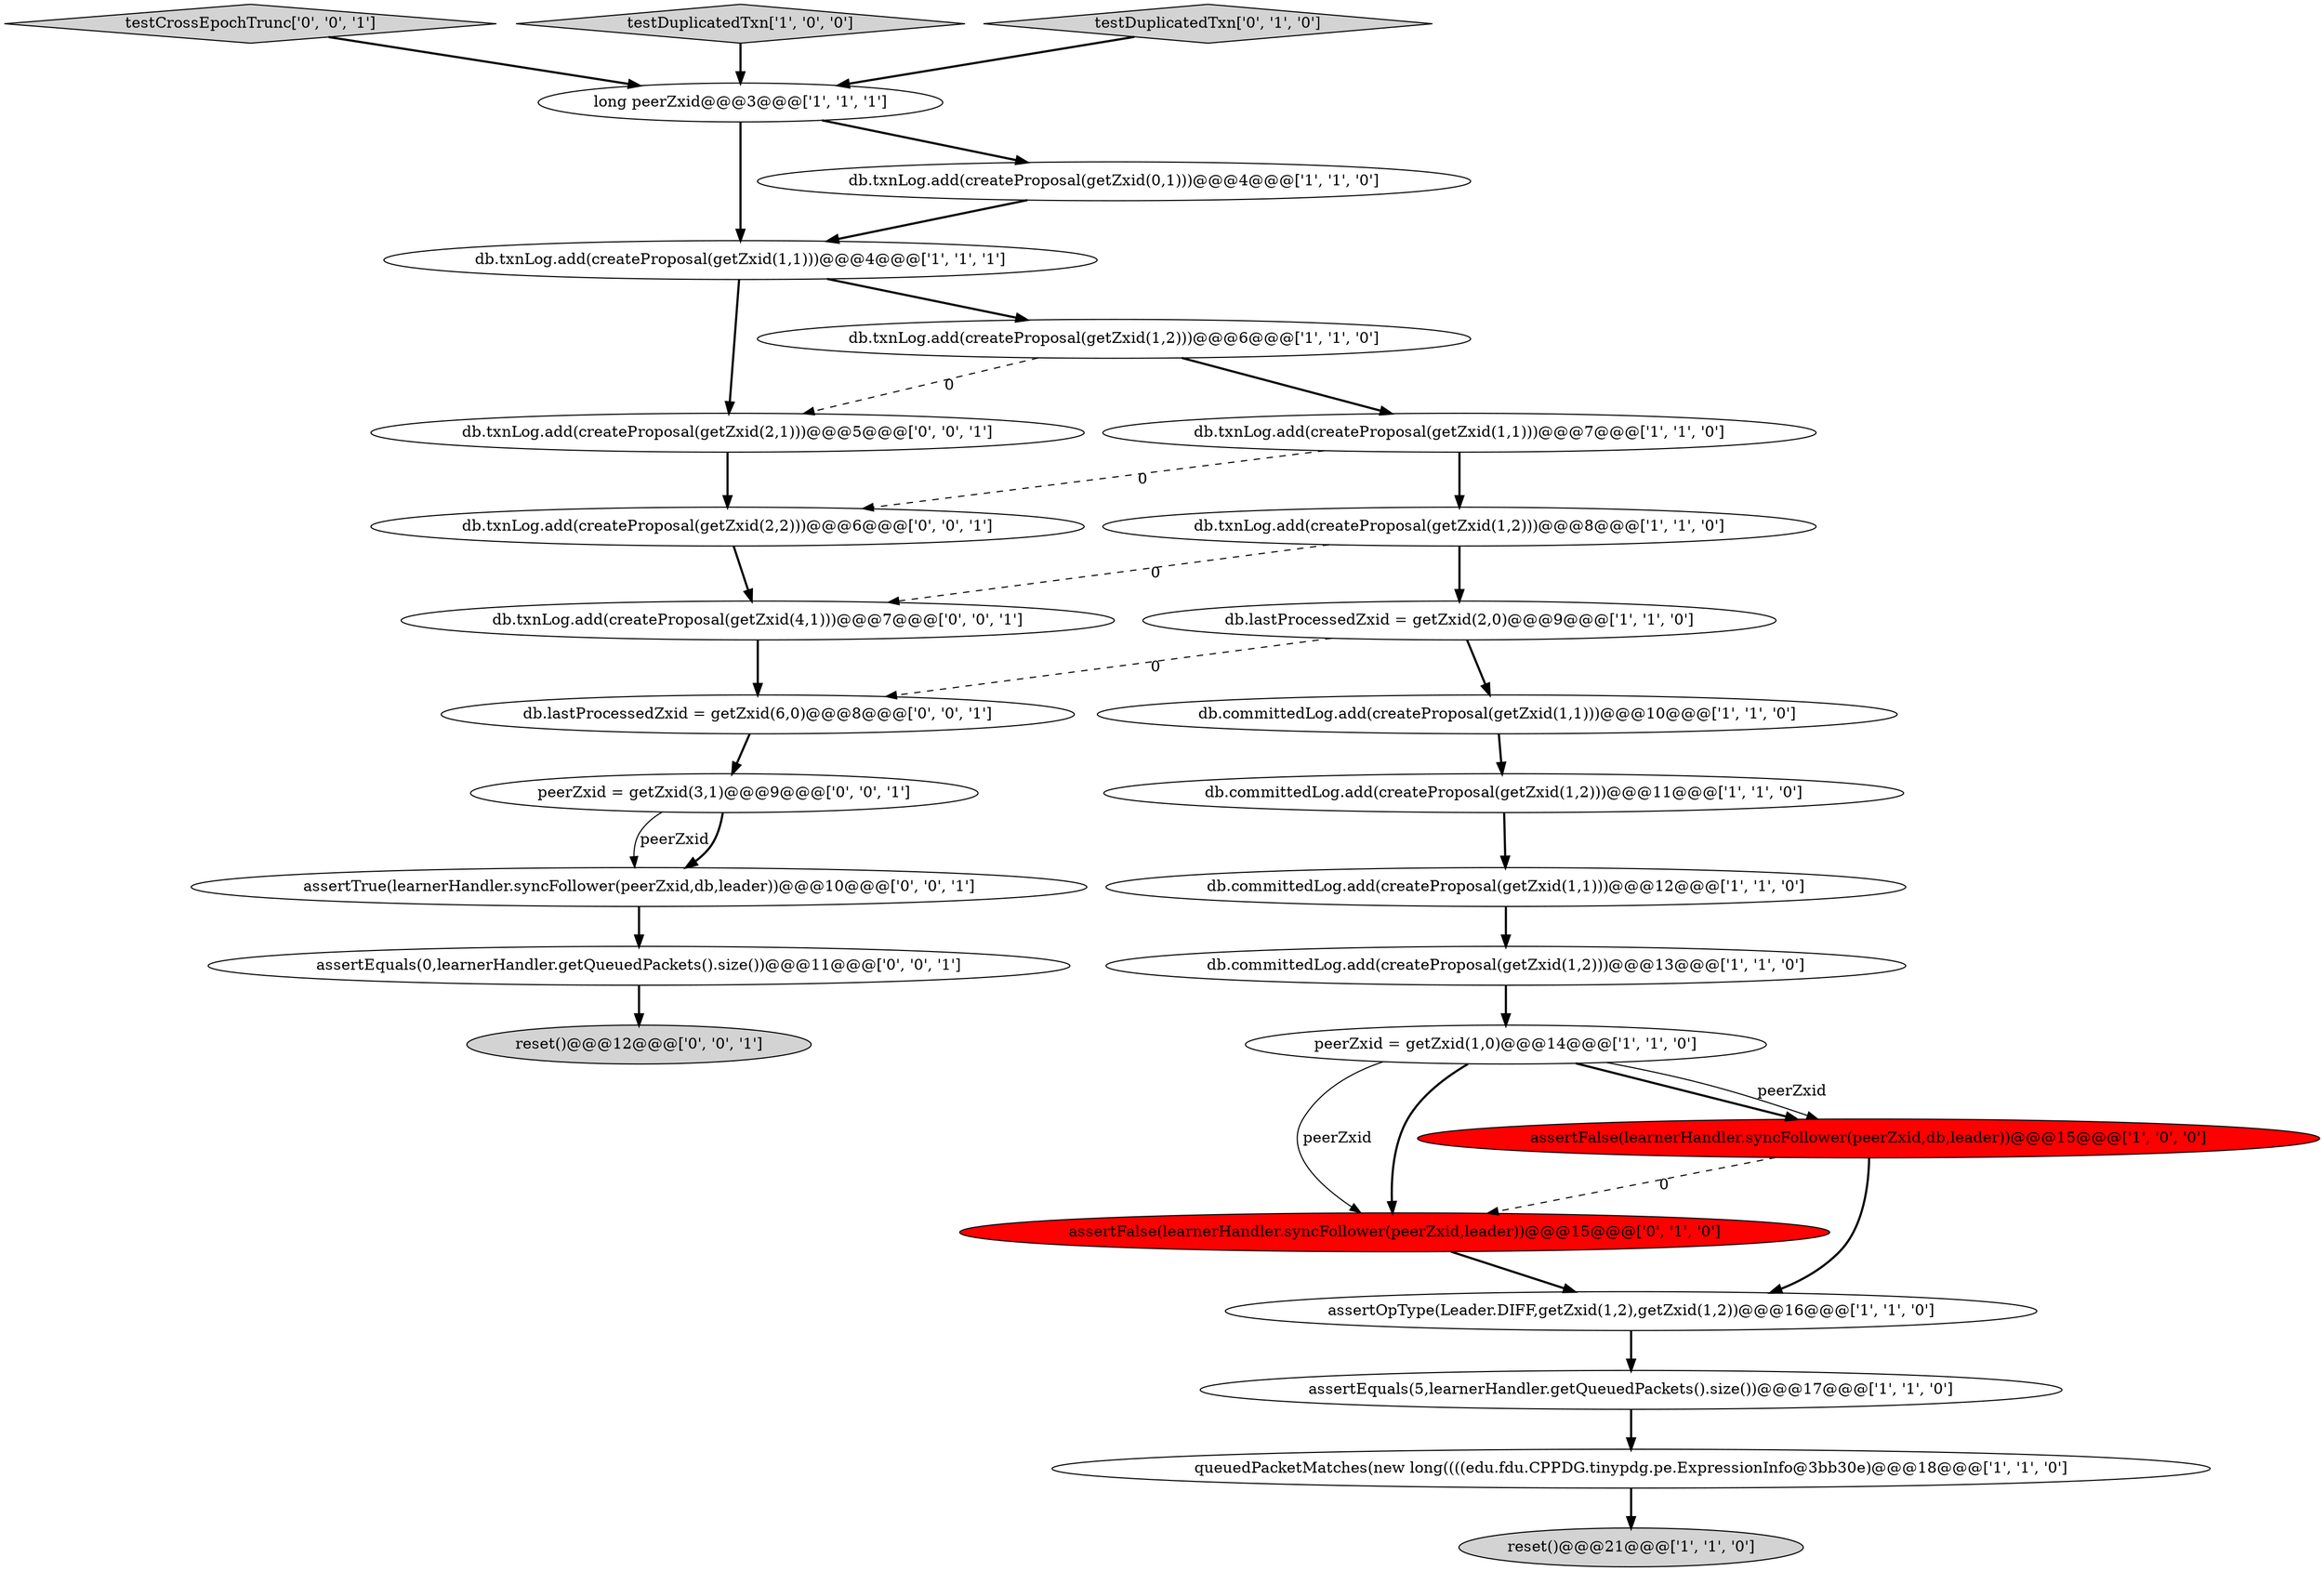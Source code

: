 digraph {
24 [style = filled, label = "assertTrue(learnerHandler.syncFollower(peerZxid,db,leader))@@@10@@@['0', '0', '1']", fillcolor = white, shape = ellipse image = "AAA0AAABBB3BBB"];
15 [style = filled, label = "db.committedLog.add(createProposal(getZxid(1,1)))@@@12@@@['1', '1', '0']", fillcolor = white, shape = ellipse image = "AAA0AAABBB1BBB"];
23 [style = filled, label = "db.txnLog.add(createProposal(getZxid(4,1)))@@@7@@@['0', '0', '1']", fillcolor = white, shape = ellipse image = "AAA0AAABBB3BBB"];
21 [style = filled, label = "testCrossEpochTrunc['0', '0', '1']", fillcolor = lightgray, shape = diamond image = "AAA0AAABBB3BBB"];
2 [style = filled, label = "assertOpType(Leader.DIFF,getZxid(1,2),getZxid(1,2))@@@16@@@['1', '1', '0']", fillcolor = white, shape = ellipse image = "AAA0AAABBB1BBB"];
4 [style = filled, label = "long peerZxid@@@3@@@['1', '1', '1']", fillcolor = white, shape = ellipse image = "AAA0AAABBB1BBB"];
14 [style = filled, label = "db.txnLog.add(createProposal(getZxid(1,1)))@@@4@@@['1', '1', '1']", fillcolor = white, shape = ellipse image = "AAA0AAABBB1BBB"];
1 [style = filled, label = "queuedPacketMatches(new long((((edu.fdu.CPPDG.tinypdg.pe.ExpressionInfo@3bb30e)@@@18@@@['1', '1', '0']", fillcolor = white, shape = ellipse image = "AAA0AAABBB1BBB"];
20 [style = filled, label = "db.txnLog.add(createProposal(getZxid(2,2)))@@@6@@@['0', '0', '1']", fillcolor = white, shape = ellipse image = "AAA0AAABBB3BBB"];
26 [style = filled, label = "assertEquals(0,learnerHandler.getQueuedPackets().size())@@@11@@@['0', '0', '1']", fillcolor = white, shape = ellipse image = "AAA0AAABBB3BBB"];
6 [style = filled, label = "db.lastProcessedZxid = getZxid(2,0)@@@9@@@['1', '1', '0']", fillcolor = white, shape = ellipse image = "AAA0AAABBB1BBB"];
27 [style = filled, label = "peerZxid = getZxid(3,1)@@@9@@@['0', '0', '1']", fillcolor = white, shape = ellipse image = "AAA0AAABBB3BBB"];
17 [style = filled, label = "testDuplicatedTxn['1', '0', '0']", fillcolor = lightgray, shape = diamond image = "AAA0AAABBB1BBB"];
18 [style = filled, label = "assertFalse(learnerHandler.syncFollower(peerZxid,leader))@@@15@@@['0', '1', '0']", fillcolor = red, shape = ellipse image = "AAA1AAABBB2BBB"];
10 [style = filled, label = "assertEquals(5,learnerHandler.getQueuedPackets().size())@@@17@@@['1', '1', '0']", fillcolor = white, shape = ellipse image = "AAA0AAABBB1BBB"];
25 [style = filled, label = "db.txnLog.add(createProposal(getZxid(2,1)))@@@5@@@['0', '0', '1']", fillcolor = white, shape = ellipse image = "AAA0AAABBB3BBB"];
19 [style = filled, label = "testDuplicatedTxn['0', '1', '0']", fillcolor = lightgray, shape = diamond image = "AAA0AAABBB2BBB"];
11 [style = filled, label = "db.committedLog.add(createProposal(getZxid(1,2)))@@@11@@@['1', '1', '0']", fillcolor = white, shape = ellipse image = "AAA0AAABBB1BBB"];
7 [style = filled, label = "db.txnLog.add(createProposal(getZxid(1,2)))@@@6@@@['1', '1', '0']", fillcolor = white, shape = ellipse image = "AAA0AAABBB1BBB"];
8 [style = filled, label = "reset()@@@21@@@['1', '1', '0']", fillcolor = lightgray, shape = ellipse image = "AAA0AAABBB1BBB"];
3 [style = filled, label = "db.txnLog.add(createProposal(getZxid(0,1)))@@@4@@@['1', '1', '0']", fillcolor = white, shape = ellipse image = "AAA0AAABBB1BBB"];
9 [style = filled, label = "db.txnLog.add(createProposal(getZxid(1,2)))@@@8@@@['1', '1', '0']", fillcolor = white, shape = ellipse image = "AAA0AAABBB1BBB"];
13 [style = filled, label = "assertFalse(learnerHandler.syncFollower(peerZxid,db,leader))@@@15@@@['1', '0', '0']", fillcolor = red, shape = ellipse image = "AAA1AAABBB1BBB"];
5 [style = filled, label = "db.txnLog.add(createProposal(getZxid(1,1)))@@@7@@@['1', '1', '0']", fillcolor = white, shape = ellipse image = "AAA0AAABBB1BBB"];
0 [style = filled, label = "peerZxid = getZxid(1,0)@@@14@@@['1', '1', '0']", fillcolor = white, shape = ellipse image = "AAA0AAABBB1BBB"];
12 [style = filled, label = "db.committedLog.add(createProposal(getZxid(1,1)))@@@10@@@['1', '1', '0']", fillcolor = white, shape = ellipse image = "AAA0AAABBB1BBB"];
22 [style = filled, label = "reset()@@@12@@@['0', '0', '1']", fillcolor = lightgray, shape = ellipse image = "AAA0AAABBB3BBB"];
28 [style = filled, label = "db.lastProcessedZxid = getZxid(6,0)@@@8@@@['0', '0', '1']", fillcolor = white, shape = ellipse image = "AAA0AAABBB3BBB"];
16 [style = filled, label = "db.committedLog.add(createProposal(getZxid(1,2)))@@@13@@@['1', '1', '0']", fillcolor = white, shape = ellipse image = "AAA0AAABBB1BBB"];
27->24 [style = solid, label="peerZxid"];
4->3 [style = bold, label=""];
16->0 [style = bold, label=""];
4->14 [style = bold, label=""];
14->25 [style = bold, label=""];
1->8 [style = bold, label=""];
0->13 [style = bold, label=""];
5->9 [style = bold, label=""];
3->14 [style = bold, label=""];
12->11 [style = bold, label=""];
18->2 [style = bold, label=""];
15->16 [style = bold, label=""];
2->10 [style = bold, label=""];
0->18 [style = solid, label="peerZxid"];
9->23 [style = dashed, label="0"];
11->15 [style = bold, label=""];
26->22 [style = bold, label=""];
9->6 [style = bold, label=""];
14->7 [style = bold, label=""];
5->20 [style = dashed, label="0"];
23->28 [style = bold, label=""];
24->26 [style = bold, label=""];
6->28 [style = dashed, label="0"];
25->20 [style = bold, label=""];
7->5 [style = bold, label=""];
20->23 [style = bold, label=""];
7->25 [style = dashed, label="0"];
0->18 [style = bold, label=""];
27->24 [style = bold, label=""];
0->13 [style = solid, label="peerZxid"];
19->4 [style = bold, label=""];
28->27 [style = bold, label=""];
21->4 [style = bold, label=""];
13->18 [style = dashed, label="0"];
10->1 [style = bold, label=""];
17->4 [style = bold, label=""];
13->2 [style = bold, label=""];
6->12 [style = bold, label=""];
}
